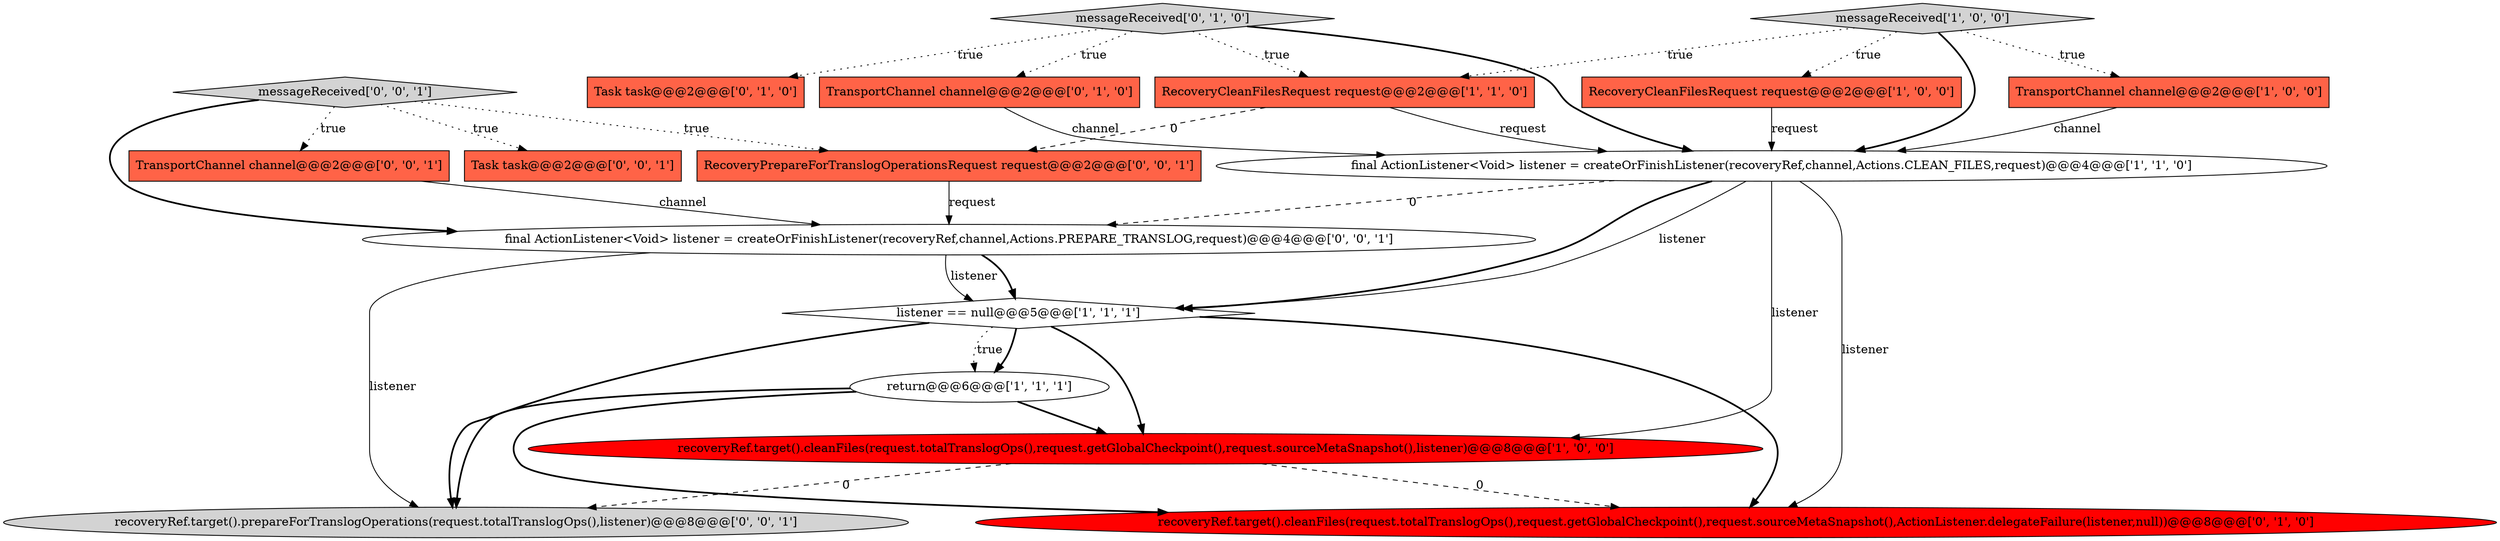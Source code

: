 digraph {
0 [style = filled, label = "listener == null@@@5@@@['1', '1', '1']", fillcolor = white, shape = diamond image = "AAA0AAABBB1BBB"];
6 [style = filled, label = "RecoveryCleanFilesRequest request@@@2@@@['1', '1', '0']", fillcolor = tomato, shape = box image = "AAA0AAABBB1BBB"];
5 [style = filled, label = "RecoveryCleanFilesRequest request@@@2@@@['1', '0', '0']", fillcolor = tomato, shape = box image = "AAA0AAABBB1BBB"];
3 [style = filled, label = "return@@@6@@@['1', '1', '1']", fillcolor = white, shape = ellipse image = "AAA0AAABBB1BBB"];
11 [style = filled, label = "messageReceived['0', '1', '0']", fillcolor = lightgray, shape = diamond image = "AAA0AAABBB2BBB"];
1 [style = filled, label = "recoveryRef.target().cleanFiles(request.totalTranslogOps(),request.getGlobalCheckpoint(),request.sourceMetaSnapshot(),listener)@@@8@@@['1', '0', '0']", fillcolor = red, shape = ellipse image = "AAA1AAABBB1BBB"];
14 [style = filled, label = "recoveryRef.target().prepareForTranslogOperations(request.totalTranslogOps(),listener)@@@8@@@['0', '0', '1']", fillcolor = lightgray, shape = ellipse image = "AAA0AAABBB3BBB"];
17 [style = filled, label = "messageReceived['0', '0', '1']", fillcolor = lightgray, shape = diamond image = "AAA0AAABBB3BBB"];
15 [style = filled, label = "RecoveryPrepareForTranslogOperationsRequest request@@@2@@@['0', '0', '1']", fillcolor = tomato, shape = box image = "AAA0AAABBB3BBB"];
16 [style = filled, label = "final ActionListener<Void> listener = createOrFinishListener(recoveryRef,channel,Actions.PREPARE_TRANSLOG,request)@@@4@@@['0', '0', '1']", fillcolor = white, shape = ellipse image = "AAA0AAABBB3BBB"];
4 [style = filled, label = "final ActionListener<Void> listener = createOrFinishListener(recoveryRef,channel,Actions.CLEAN_FILES,request)@@@4@@@['1', '1', '0']", fillcolor = white, shape = ellipse image = "AAA0AAABBB1BBB"];
8 [style = filled, label = "TransportChannel channel@@@2@@@['0', '1', '0']", fillcolor = tomato, shape = box image = "AAA0AAABBB2BBB"];
7 [style = filled, label = "messageReceived['1', '0', '0']", fillcolor = lightgray, shape = diamond image = "AAA0AAABBB1BBB"];
12 [style = filled, label = "TransportChannel channel@@@2@@@['0', '0', '1']", fillcolor = tomato, shape = box image = "AAA0AAABBB3BBB"];
13 [style = filled, label = "Task task@@@2@@@['0', '0', '1']", fillcolor = tomato, shape = box image = "AAA0AAABBB3BBB"];
2 [style = filled, label = "TransportChannel channel@@@2@@@['1', '0', '0']", fillcolor = tomato, shape = box image = "AAA0AAABBB1BBB"];
9 [style = filled, label = "Task task@@@2@@@['0', '1', '0']", fillcolor = tomato, shape = box image = "AAA0AAABBB2BBB"];
10 [style = filled, label = "recoveryRef.target().cleanFiles(request.totalTranslogOps(),request.getGlobalCheckpoint(),request.sourceMetaSnapshot(),ActionListener.delegateFailure(listener,null))@@@8@@@['0', '1', '0']", fillcolor = red, shape = ellipse image = "AAA1AAABBB2BBB"];
0->3 [style = bold, label=""];
7->2 [style = dotted, label="true"];
7->6 [style = dotted, label="true"];
16->0 [style = bold, label=""];
4->16 [style = dashed, label="0"];
4->10 [style = solid, label="listener"];
3->1 [style = bold, label=""];
1->14 [style = dashed, label="0"];
16->0 [style = solid, label="listener"];
11->4 [style = bold, label=""];
3->14 [style = bold, label=""];
8->4 [style = solid, label="channel"];
15->16 [style = solid, label="request"];
11->9 [style = dotted, label="true"];
1->10 [style = dashed, label="0"];
7->4 [style = bold, label=""];
2->4 [style = solid, label="channel"];
4->0 [style = bold, label=""];
6->4 [style = solid, label="request"];
7->5 [style = dotted, label="true"];
4->0 [style = solid, label="listener"];
3->10 [style = bold, label=""];
0->10 [style = bold, label=""];
12->16 [style = solid, label="channel"];
0->14 [style = bold, label=""];
17->15 [style = dotted, label="true"];
17->12 [style = dotted, label="true"];
16->14 [style = solid, label="listener"];
6->15 [style = dashed, label="0"];
11->6 [style = dotted, label="true"];
0->1 [style = bold, label=""];
11->8 [style = dotted, label="true"];
4->1 [style = solid, label="listener"];
0->3 [style = dotted, label="true"];
17->13 [style = dotted, label="true"];
17->16 [style = bold, label=""];
5->4 [style = solid, label="request"];
}
